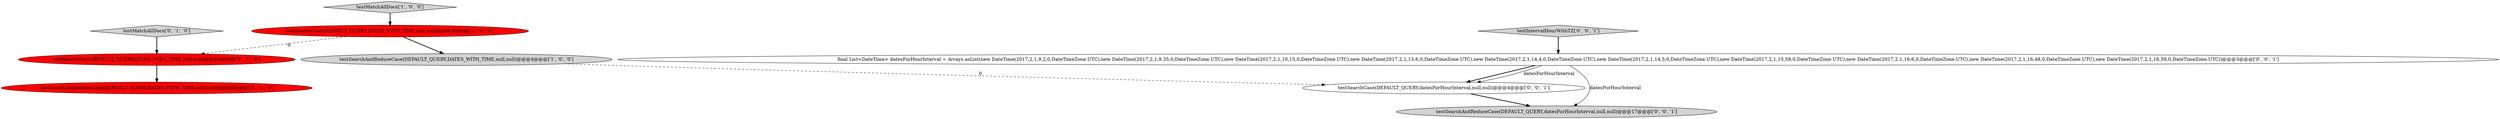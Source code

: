 digraph {
8 [style = filled, label = "testSearchAndReduceCase(DEFAULT_QUERY,datesForHourInterval,null,null)@@@17@@@['0', '0', '1']", fillcolor = lightgray, shape = ellipse image = "AAA0AAABBB3BBB"];
7 [style = filled, label = "final List<DateTime> datesForHourInterval = Arrays.asList(new DateTime(2017,2,1,9,2,0,DateTimeZone.UTC),new DateTime(2017,2,1,9,35,0,DateTimeZone.UTC),new DateTime(2017,2,1,10,15,0,DateTimeZone.UTC),new DateTime(2017,2,1,13,6,0,DateTimeZone.UTC),new DateTime(2017,2,1,14,4,0,DateTimeZone.UTC),new DateTime(2017,2,1,14,5,0,DateTimeZone.UTC),new DateTime(2017,2,1,15,59,0,DateTimeZone.UTC),new DateTime(2017,2,1,16,6,0,DateTimeZone.UTC),new DateTime(2017,2,1,16,48,0,DateTimeZone.UTC),new DateTime(2017,2,1,16,59,0,DateTimeZone.UTC))@@@3@@@['0', '0', '1']", fillcolor = white, shape = ellipse image = "AAA0AAABBB3BBB"];
2 [style = filled, label = "testSearchCase(DEFAULT_QUERY,DATES_WITH_TIME,null,null)@@@3@@@['1', '0', '0']", fillcolor = red, shape = ellipse image = "AAA1AAABBB1BBB"];
6 [style = filled, label = "testSearchCase(DEFAULT_QUERY,datesForHourInterval,null,null)@@@4@@@['0', '0', '1']", fillcolor = white, shape = ellipse image = "AAA0AAABBB3BBB"];
4 [style = filled, label = "testMatchAllDocs['0', '1', '0']", fillcolor = lightgray, shape = diamond image = "AAA0AAABBB2BBB"];
1 [style = filled, label = "testMatchAllDocs['1', '0', '0']", fillcolor = lightgray, shape = diamond image = "AAA0AAABBB1BBB"];
5 [style = filled, label = "testSearchAndReduceCase(DEFAULT_QUERY,DATES_WITH_TIME,null,null)@@@8@@@['0', '1', '0']", fillcolor = red, shape = ellipse image = "AAA1AAABBB2BBB"];
9 [style = filled, label = "testIntervalHourWithTZ['0', '0', '1']", fillcolor = lightgray, shape = diamond image = "AAA0AAABBB3BBB"];
3 [style = filled, label = "testSearchCase(DEFAULT_QUERY,DATES_WITH_TIME,null,null)@@@3@@@['0', '1', '0']", fillcolor = red, shape = ellipse image = "AAA1AAABBB2BBB"];
0 [style = filled, label = "testSearchAndReduceCase(DEFAULT_QUERY,DATES_WITH_TIME,null,null)@@@4@@@['1', '0', '0']", fillcolor = lightgray, shape = ellipse image = "AAA0AAABBB1BBB"];
6->8 [style = bold, label=""];
4->3 [style = bold, label=""];
3->5 [style = bold, label=""];
2->0 [style = bold, label=""];
1->2 [style = bold, label=""];
0->6 [style = dashed, label="0"];
2->3 [style = dashed, label="0"];
9->7 [style = bold, label=""];
7->8 [style = solid, label="datesForHourInterval"];
7->6 [style = bold, label=""];
7->6 [style = solid, label="datesForHourInterval"];
}
